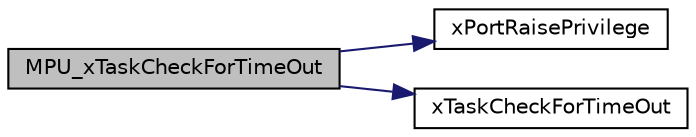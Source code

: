 digraph "MPU_xTaskCheckForTimeOut"
{
  edge [fontname="Helvetica",fontsize="10",labelfontname="Helvetica",labelfontsize="10"];
  node [fontname="Helvetica",fontsize="10",shape=record];
  rankdir="LR";
  Node191 [label="MPU_xTaskCheckForTimeOut",height=0.2,width=0.4,color="black", fillcolor="grey75", style="filled", fontcolor="black"];
  Node191 -> Node192 [color="midnightblue",fontsize="10",style="solid",fontname="Helvetica"];
  Node192 [label="xPortRaisePrivilege",height=0.2,width=0.4,color="black", fillcolor="white", style="filled",URL="$mpu__wrappers_8c.html#ac42aa31652a6e8158f8ea8a88aad8275"];
  Node191 -> Node193 [color="midnightblue",fontsize="10",style="solid",fontname="Helvetica"];
  Node193 [label="xTaskCheckForTimeOut",height=0.2,width=0.4,color="black", fillcolor="white", style="filled",URL="$task_8h.html#a3b018a85d339e536a6c05748dd666a3a"];
}

